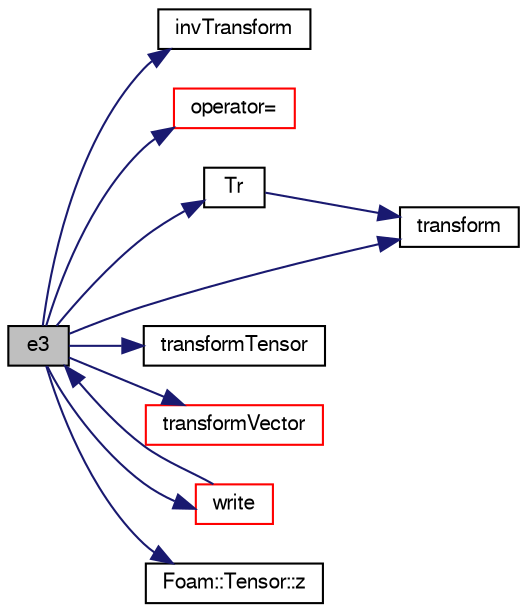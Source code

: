 digraph "e3"
{
  bgcolor="transparent";
  edge [fontname="FreeSans",fontsize="10",labelfontname="FreeSans",labelfontsize="10"];
  node [fontname="FreeSans",fontsize="10",shape=record];
  rankdir="LR";
  Node648 [label="e3",height=0.2,width=0.4,color="black", fillcolor="grey75", style="filled", fontcolor="black"];
  Node648 -> Node649 [color="midnightblue",fontsize="10",style="solid",fontname="FreeSans"];
  Node649 [label="invTransform",height=0.2,width=0.4,color="black",URL="$a24990.html#a3d29cf26053ed665782607a120beccf5",tooltip="Inverse transform vectorField using transformation tensor field. "];
  Node648 -> Node650 [color="midnightblue",fontsize="10",style="solid",fontname="FreeSans"];
  Node650 [label="operator=",height=0.2,width=0.4,color="red",URL="$a24990.html#adafa7d7ab8619be2da838542945c8c90",tooltip="assign from dictionary "];
  Node648 -> Node953 [color="midnightblue",fontsize="10",style="solid",fontname="FreeSans"];
  Node953 [label="Tr",height=0.2,width=0.4,color="black",URL="$a24990.html#ab1de9ef73b25e3b73c4608c4c20d806c",tooltip="Return transformation tensor field. "];
  Node953 -> Node954 [color="midnightblue",fontsize="10",style="solid",fontname="FreeSans"];
  Node954 [label="transform",height=0.2,width=0.4,color="black",URL="$a24990.html#aa493bb5de41097fd31bc60850494cfeb",tooltip="Transform vectorField using transformation tensor field. "];
  Node648 -> Node954 [color="midnightblue",fontsize="10",style="solid",fontname="FreeSans"];
  Node648 -> Node955 [color="midnightblue",fontsize="10",style="solid",fontname="FreeSans"];
  Node955 [label="transformTensor",height=0.2,width=0.4,color="black",URL="$a24990.html#a73cbf64d086d039715a061509ec541b0",tooltip="Transform tensor field using transformation tensorField. "];
  Node648 -> Node956 [color="midnightblue",fontsize="10",style="solid",fontname="FreeSans"];
  Node956 [label="transformVector",height=0.2,width=0.4,color="red",URL="$a24990.html#a42361f4e191ead559d6fb8f4df15c75e",tooltip="Transform vectorField using transformation tensorField and return. "];
  Node648 -> Node971 [color="midnightblue",fontsize="10",style="solid",fontname="FreeSans"];
  Node971 [label="write",height=0.2,width=0.4,color="red",URL="$a24990.html#a293fdfec8bdfbd5c3913ab4c9f3454ff",tooltip="Write. "];
  Node971 -> Node648 [color="midnightblue",fontsize="10",style="solid",fontname="FreeSans"];
  Node648 -> Node976 [color="midnightblue",fontsize="10",style="solid",fontname="FreeSans"];
  Node976 [label="Foam::Tensor::z",height=0.2,width=0.4,color="black",URL="$a27634.html#a198114b7dd1ad3bb31cbe75529dc3050"];
}
